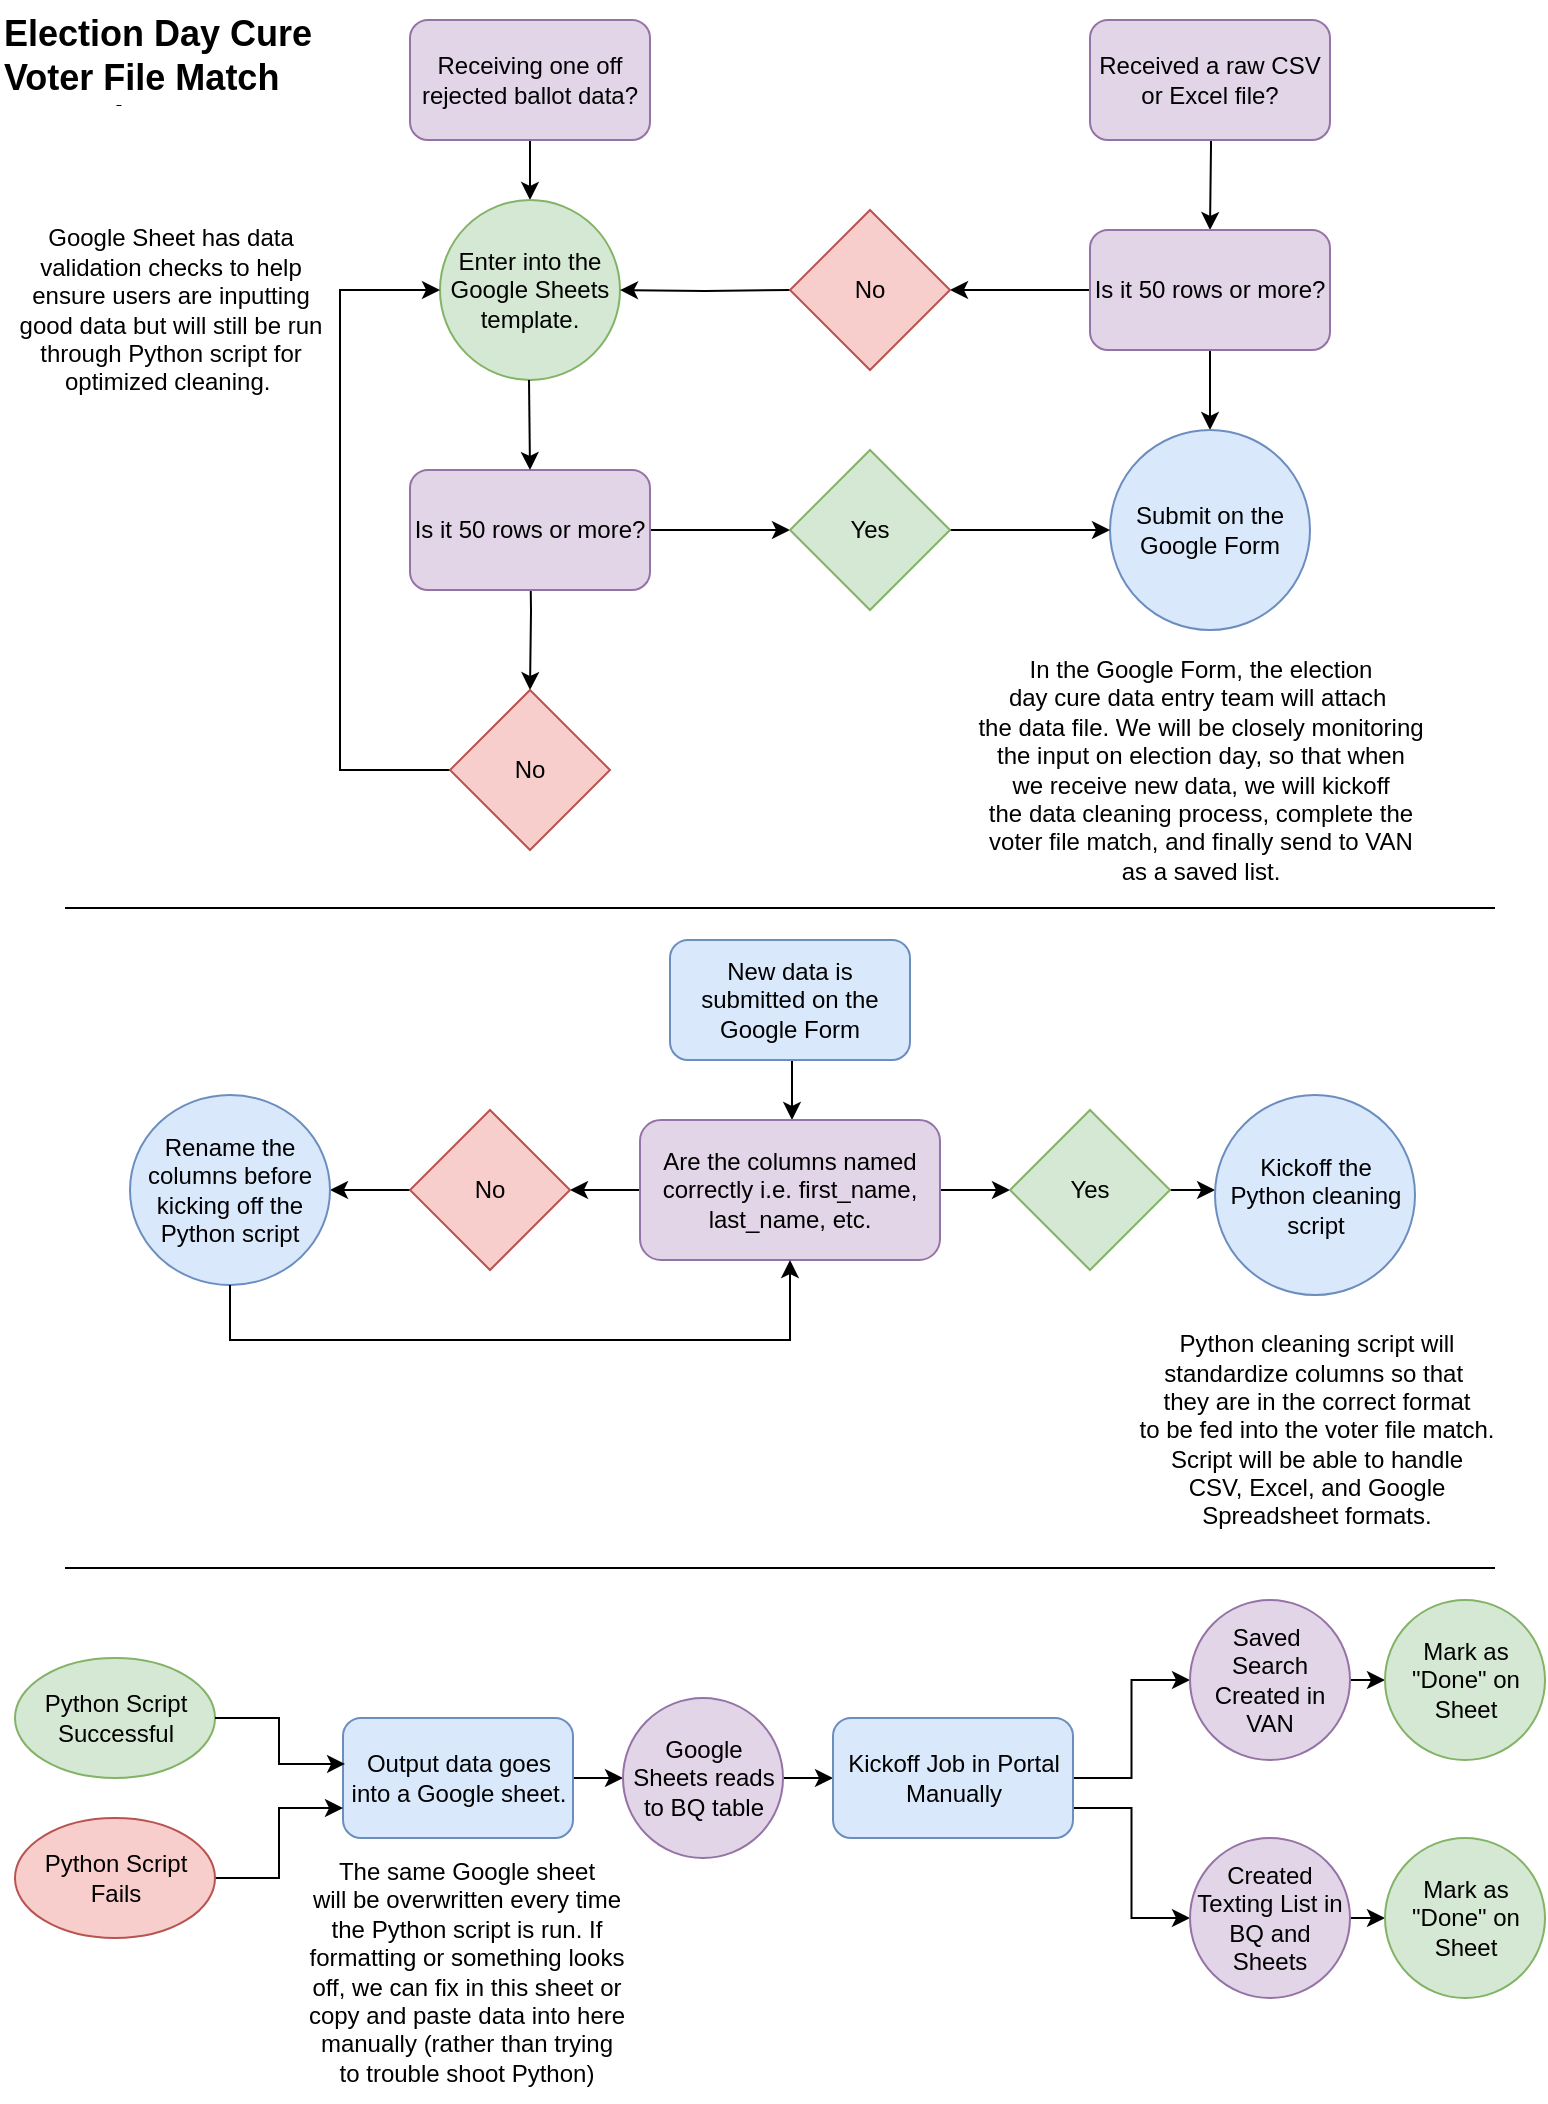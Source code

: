 <mxfile version="24.8.3">
  <diagram name="Page-1" id="qNMR5LJq7EP5DdgZM7eB">
    <mxGraphModel dx="1434" dy="819" grid="1" gridSize="10" guides="1" tooltips="1" connect="1" arrows="1" fold="1" page="1" pageScale="1" pageWidth="850" pageHeight="1100" math="0" shadow="0">
      <root>
        <mxCell id="0" />
        <mxCell id="1" parent="0" />
        <mxCell id="eHe55D351YFknPJLXxiH-4" value="" style="edgeStyle=orthogonalEdgeStyle;rounded=0;orthogonalLoop=1;jettySize=auto;html=1;" parent="1" target="eHe55D351YFknPJLXxiH-3" edge="1">
          <mxGeometry relative="1" as="geometry">
            <mxPoint x="315" y="40" as="sourcePoint" />
            <Array as="points">
              <mxPoint x="315" y="110" />
              <mxPoint x="315" y="110" />
            </Array>
          </mxGeometry>
        </mxCell>
        <mxCell id="eHe55D351YFknPJLXxiH-1" value="Receiving one off rejected ballot data?" style="rounded=1;whiteSpace=wrap;html=1;fillColor=#e1d5e7;strokeColor=#9673a6;" parent="1" vertex="1">
          <mxGeometry x="255" y="20" width="120" height="60" as="geometry" />
        </mxCell>
        <mxCell id="eHe55D351YFknPJLXxiH-20" value="" style="edgeStyle=orthogonalEdgeStyle;rounded=0;orthogonalLoop=1;jettySize=auto;html=1;" parent="1" target="eHe55D351YFknPJLXxiH-5" edge="1">
          <mxGeometry relative="1" as="geometry">
            <mxPoint x="655" y="40" as="sourcePoint" />
          </mxGeometry>
        </mxCell>
        <mxCell id="eHe55D351YFknPJLXxiH-2" value="Received a raw CSV or Excel file?" style="rounded=1;whiteSpace=wrap;html=1;fillColor=#e1d5e7;strokeColor=#9673a6;" parent="1" vertex="1">
          <mxGeometry x="595" y="20" width="120" height="60" as="geometry" />
        </mxCell>
        <mxCell id="eHe55D351YFknPJLXxiH-3" value="Enter into the Google Sheets template." style="ellipse;whiteSpace=wrap;html=1;rounded=1;fillColor=#d5e8d4;strokeColor=#82b366;" parent="1" vertex="1">
          <mxGeometry x="270" y="110" width="90" height="90" as="geometry" />
        </mxCell>
        <mxCell id="eHe55D351YFknPJLXxiH-22" value="" style="edgeStyle=orthogonalEdgeStyle;rounded=0;orthogonalLoop=1;jettySize=auto;html=1;entryX=1;entryY=0.5;entryDx=0;entryDy=0;" parent="1" source="eHe55D351YFknPJLXxiH-5" target="eHe55D351YFknPJLXxiH-37" edge="1">
          <mxGeometry relative="1" as="geometry">
            <mxPoint x="535" y="155" as="targetPoint" />
          </mxGeometry>
        </mxCell>
        <mxCell id="eHe55D351YFknPJLXxiH-30" value="" style="edgeStyle=orthogonalEdgeStyle;rounded=0;orthogonalLoop=1;jettySize=auto;html=1;" parent="1" source="eHe55D351YFknPJLXxiH-5" target="eHe55D351YFknPJLXxiH-29" edge="1">
          <mxGeometry relative="1" as="geometry" />
        </mxCell>
        <mxCell id="eHe55D351YFknPJLXxiH-5" value="Is it 50 rows or more?" style="whiteSpace=wrap;html=1;rounded=1;fillColor=#e1d5e7;strokeColor=#9673a6;" parent="1" vertex="1">
          <mxGeometry x="595" y="125" width="120" height="60" as="geometry" />
        </mxCell>
        <mxCell id="eHe55D351YFknPJLXxiH-28" value="" style="edgeStyle=orthogonalEdgeStyle;rounded=0;orthogonalLoop=1;jettySize=auto;html=1;" parent="1" target="eHe55D351YFknPJLXxiH-3" edge="1">
          <mxGeometry relative="1" as="geometry">
            <mxPoint x="445" y="155" as="sourcePoint" />
          </mxGeometry>
        </mxCell>
        <mxCell id="eHe55D351YFknPJLXxiH-29" value="Submit on the Google Form" style="ellipse;whiteSpace=wrap;html=1;rounded=1;fillColor=#dae8fc;strokeColor=#6c8ebf;" parent="1" vertex="1">
          <mxGeometry x="605" y="225" width="100" height="100" as="geometry" />
        </mxCell>
        <mxCell id="eHe55D351YFknPJLXxiH-34" value="" style="edgeStyle=orthogonalEdgeStyle;rounded=0;orthogonalLoop=1;jettySize=auto;html=1;entryX=0.5;entryY=0;entryDx=0;entryDy=0;" parent="1" target="eHe55D351YFknPJLXxiH-38" edge="1">
          <mxGeometry relative="1" as="geometry">
            <mxPoint x="315" y="345" as="targetPoint" />
            <mxPoint x="315" y="275" as="sourcePoint" />
          </mxGeometry>
        </mxCell>
        <mxCell id="eHe55D351YFknPJLXxiH-42" value="" style="edgeStyle=orthogonalEdgeStyle;rounded=0;orthogonalLoop=1;jettySize=auto;html=1;" parent="1" source="eHe55D351YFknPJLXxiH-31" target="eHe55D351YFknPJLXxiH-39" edge="1">
          <mxGeometry relative="1" as="geometry" />
        </mxCell>
        <mxCell id="eHe55D351YFknPJLXxiH-31" value="Is it 50 rows or more?" style="whiteSpace=wrap;html=1;rounded=1;fillColor=#e1d5e7;strokeColor=#9673a6;" parent="1" vertex="1">
          <mxGeometry x="255" y="245" width="120" height="60" as="geometry" />
        </mxCell>
        <mxCell id="eHe55D351YFknPJLXxiH-32" value="" style="edgeStyle=orthogonalEdgeStyle;rounded=0;orthogonalLoop=1;jettySize=auto;html=1;entryX=0.5;entryY=0;entryDx=0;entryDy=0;" parent="1" target="eHe55D351YFknPJLXxiH-31" edge="1">
          <mxGeometry relative="1" as="geometry">
            <mxPoint x="314.5" y="200" as="sourcePoint" />
            <mxPoint x="315" y="285" as="targetPoint" />
            <Array as="points" />
          </mxGeometry>
        </mxCell>
        <mxCell id="eHe55D351YFknPJLXxiH-36" value="" style="edgeStyle=orthogonalEdgeStyle;rounded=0;orthogonalLoop=1;jettySize=auto;html=1;entryX=0;entryY=0.5;entryDx=0;entryDy=0;exitX=0;exitY=0.5;exitDx=0;exitDy=0;" parent="1" source="eHe55D351YFknPJLXxiH-38" edge="1">
          <mxGeometry relative="1" as="geometry">
            <mxPoint x="285" y="455" as="sourcePoint" />
            <mxPoint x="270" y="155" as="targetPoint" />
            <Array as="points">
              <mxPoint x="220" y="395" />
              <mxPoint x="220" y="155" />
            </Array>
          </mxGeometry>
        </mxCell>
        <mxCell id="eHe55D351YFknPJLXxiH-37" value="No" style="rhombus;whiteSpace=wrap;html=1;fillColor=#f8cecc;strokeColor=#b85450;" parent="1" vertex="1">
          <mxGeometry x="445" y="115" width="80" height="80" as="geometry" />
        </mxCell>
        <mxCell id="eHe55D351YFknPJLXxiH-38" value="No" style="rhombus;whiteSpace=wrap;html=1;fillColor=#f8cecc;strokeColor=#b85450;" parent="1" vertex="1">
          <mxGeometry x="275" y="355" width="80" height="80" as="geometry" />
        </mxCell>
        <mxCell id="eHe55D351YFknPJLXxiH-43" value="" style="edgeStyle=orthogonalEdgeStyle;rounded=0;orthogonalLoop=1;jettySize=auto;html=1;" parent="1" source="eHe55D351YFknPJLXxiH-39" target="eHe55D351YFknPJLXxiH-29" edge="1">
          <mxGeometry relative="1" as="geometry" />
        </mxCell>
        <mxCell id="eHe55D351YFknPJLXxiH-39" value="Yes" style="rhombus;whiteSpace=wrap;html=1;fillColor=#d5e8d4;strokeColor=#82b366;" parent="1" vertex="1">
          <mxGeometry x="445" y="235" width="80" height="80" as="geometry" />
        </mxCell>
        <mxCell id="eHe55D351YFknPJLXxiH-45" value="&lt;div style=&quot;&quot;&gt;&lt;span style=&quot;background-color: initial;&quot;&gt;In the Google Form, the election&lt;/span&gt;&lt;/div&gt;&lt;div style=&quot;&quot;&gt;day cure &lt;span style=&quot;background-color: initial;&quot;&gt;data&amp;nbsp;&lt;/span&gt;&lt;span style=&quot;background-color: initial;&quot;&gt;entry team&amp;nbsp;&lt;/span&gt;&lt;span style=&quot;background-color: initial;&quot;&gt;will attach&amp;nbsp;&lt;/span&gt;&lt;/div&gt;&lt;div style=&quot;&quot;&gt;&lt;span style=&quot;background-color: initial;&quot;&gt;the&amp;nbsp;&lt;/span&gt;&lt;span style=&quot;background-color: initial;&quot;&gt;data file. We&amp;nbsp;&lt;/span&gt;&lt;span style=&quot;background-color: initial;&quot;&gt;will be&amp;nbsp;&lt;/span&gt;&lt;span style=&quot;background-color: initial;&quot;&gt;closely&amp;nbsp;&lt;/span&gt;&lt;span style=&quot;background-color: initial;&quot;&gt;monitoring&lt;/span&gt;&lt;/div&gt;&lt;div style=&quot;&quot;&gt;&lt;span style=&quot;background-color: initial;&quot;&gt;the i&lt;/span&gt;&lt;span style=&quot;background-color: initial;&quot;&gt;nput&amp;nbsp;&lt;/span&gt;&lt;span style=&quot;background-color: initial;&quot;&gt;on election&amp;nbsp;&lt;/span&gt;&lt;span style=&quot;background-color: initial;&quot;&gt;day, so&amp;nbsp;&lt;/span&gt;&lt;span style=&quot;background-color: initial;&quot;&gt;that when&lt;/span&gt;&lt;/div&gt;&lt;div style=&quot;&quot;&gt;&lt;span style=&quot;background-color: initial;&quot;&gt;we&amp;nbsp;&lt;/span&gt;&lt;span style=&quot;background-color: initial;&quot;&gt;receive&amp;nbsp;&lt;/span&gt;&lt;span style=&quot;background-color: initial;&quot;&gt;new data,&amp;nbsp;&lt;/span&gt;&lt;span style=&quot;background-color: initial;&quot;&gt;we will&amp;nbsp;&lt;/span&gt;&lt;span style=&quot;background-color: initial;&quot;&gt;kickoff&lt;/span&gt;&lt;/div&gt;&lt;div style=&quot;&quot;&gt;&lt;span style=&quot;background-color: initial;&quot;&gt;the data&amp;nbsp;&lt;/span&gt;&lt;span style=&quot;background-color: initial;&quot;&gt;cleaning process,&amp;nbsp;&lt;/span&gt;&lt;span style=&quot;background-color: initial;&quot;&gt;complete the&lt;/span&gt;&lt;/div&gt;&lt;div style=&quot;&quot;&gt;&lt;span style=&quot;background-color: initial;&quot;&gt;voter f&lt;/span&gt;&lt;span style=&quot;background-color: initial;&quot;&gt;ile match,&amp;nbsp;&lt;/span&gt;&lt;span style=&quot;background-color: initial;&quot;&gt;and finally&amp;nbsp;&lt;/span&gt;&lt;span style=&quot;background-color: initial;&quot;&gt;send to VAN&lt;/span&gt;&lt;/div&gt;&lt;div style=&quot;&quot;&gt;&lt;span style=&quot;background-color: initial;&quot;&gt;as a saved list.&lt;/span&gt;&lt;/div&gt;" style="text;html=1;align=center;verticalAlign=middle;resizable=0;points=[];autosize=1;strokeColor=none;fillColor=none;" parent="1" vertex="1">
          <mxGeometry x="525" y="330" width="250" height="130" as="geometry" />
        </mxCell>
        <mxCell id="eHe55D351YFknPJLXxiH-46" value="" style="line;strokeWidth=1;fillColor=none;align=left;verticalAlign=middle;spacingTop=-1;spacingLeft=3;spacingRight=3;rotatable=0;labelPosition=right;points=[];portConstraint=eastwest;strokeColor=inherit;" parent="1" vertex="1">
          <mxGeometry x="82.5" y="460" width="715" height="8" as="geometry" />
        </mxCell>
        <mxCell id="Q5jYi_wJwa7cGK_dWXh--2" value="" style="edgeStyle=orthogonalEdgeStyle;rounded=0;orthogonalLoop=1;jettySize=auto;html=1;" edge="1" parent="1" source="eHe55D351YFknPJLXxiH-49" target="Q5jYi_wJwa7cGK_dWXh--5">
          <mxGeometry relative="1" as="geometry">
            <mxPoint x="445" y="600" as="targetPoint" />
            <Array as="points">
              <mxPoint x="446" y="550" />
              <mxPoint x="446" y="550" />
            </Array>
          </mxGeometry>
        </mxCell>
        <mxCell id="eHe55D351YFknPJLXxiH-49" value="New data is submitted on the Google Form" style="rounded=1;whiteSpace=wrap;html=1;fillColor=#dae8fc;strokeColor=#6c8ebf;" parent="1" vertex="1">
          <mxGeometry x="385" y="480" width="120" height="60" as="geometry" />
        </mxCell>
        <mxCell id="Q5jYi_wJwa7cGK_dWXh--14" value="" style="edgeStyle=orthogonalEdgeStyle;rounded=0;orthogonalLoop=1;jettySize=auto;html=1;" edge="1" parent="1" source="Q5jYi_wJwa7cGK_dWXh--5" target="Q5jYi_wJwa7cGK_dWXh--13">
          <mxGeometry relative="1" as="geometry" />
        </mxCell>
        <mxCell id="Q5jYi_wJwa7cGK_dWXh--22" value="" style="edgeStyle=orthogonalEdgeStyle;rounded=0;orthogonalLoop=1;jettySize=auto;html=1;" edge="1" parent="1" source="Q5jYi_wJwa7cGK_dWXh--5" target="Q5jYi_wJwa7cGK_dWXh--6">
          <mxGeometry relative="1" as="geometry" />
        </mxCell>
        <mxCell id="Q5jYi_wJwa7cGK_dWXh--5" value="Are the columns named correctly i.e. first_name, last_name, etc." style="whiteSpace=wrap;html=1;rounded=1;fillColor=#e1d5e7;strokeColor=#9673a6;" vertex="1" parent="1">
          <mxGeometry x="370" y="570" width="150" height="70" as="geometry" />
        </mxCell>
        <mxCell id="Q5jYi_wJwa7cGK_dWXh--23" value="" style="edgeStyle=orthogonalEdgeStyle;rounded=0;orthogonalLoop=1;jettySize=auto;html=1;" edge="1" parent="1" source="Q5jYi_wJwa7cGK_dWXh--6" target="Q5jYi_wJwa7cGK_dWXh--11">
          <mxGeometry relative="1" as="geometry">
            <Array as="points">
              <mxPoint x="665" y="605" />
              <mxPoint x="665" y="605" />
            </Array>
          </mxGeometry>
        </mxCell>
        <mxCell id="Q5jYi_wJwa7cGK_dWXh--6" value="Yes" style="rhombus;whiteSpace=wrap;html=1;fillColor=#d5e8d4;strokeColor=#82b366;" vertex="1" parent="1">
          <mxGeometry x="555" y="565" width="80" height="80" as="geometry" />
        </mxCell>
        <mxCell id="Q5jYi_wJwa7cGK_dWXh--11" value="Kickoff the&lt;div&gt;Python cleaning script&lt;/div&gt;" style="ellipse;whiteSpace=wrap;html=1;rounded=1;fillColor=#dae8fc;strokeColor=#6c8ebf;" vertex="1" parent="1">
          <mxGeometry x="657.5" y="557.5" width="100" height="100" as="geometry" />
        </mxCell>
        <mxCell id="Q5jYi_wJwa7cGK_dWXh--16" value="" style="edgeStyle=orthogonalEdgeStyle;rounded=0;orthogonalLoop=1;jettySize=auto;html=1;" edge="1" parent="1" source="Q5jYi_wJwa7cGK_dWXh--13" target="Q5jYi_wJwa7cGK_dWXh--15">
          <mxGeometry relative="1" as="geometry" />
        </mxCell>
        <mxCell id="Q5jYi_wJwa7cGK_dWXh--13" value="No" style="rhombus;whiteSpace=wrap;html=1;fillColor=#f8cecc;strokeColor=#b85450;" vertex="1" parent="1">
          <mxGeometry x="255" y="565" width="80" height="80" as="geometry" />
        </mxCell>
        <mxCell id="Q5jYi_wJwa7cGK_dWXh--15" value="Rename the columns before kicking off the Python script" style="ellipse;whiteSpace=wrap;html=1;fillColor=#dae8fc;strokeColor=#6c8ebf;" vertex="1" parent="1">
          <mxGeometry x="115" y="557.5" width="100" height="95" as="geometry" />
        </mxCell>
        <mxCell id="Q5jYi_wJwa7cGK_dWXh--18" style="edgeStyle=orthogonalEdgeStyle;rounded=0;orthogonalLoop=1;jettySize=auto;html=1;exitX=0.5;exitY=1;exitDx=0;exitDy=0;" edge="1" parent="1" source="Q5jYi_wJwa7cGK_dWXh--15">
          <mxGeometry relative="1" as="geometry">
            <mxPoint x="445" y="640" as="targetPoint" />
            <Array as="points">
              <mxPoint x="165" y="680" />
              <mxPoint x="445" y="680" />
            </Array>
          </mxGeometry>
        </mxCell>
        <mxCell id="Q5jYi_wJwa7cGK_dWXh--20" value="Python cleaning script will&lt;div&gt;standardize columns so that&amp;nbsp;&lt;/div&gt;&lt;div&gt;they are in the correct format&lt;/div&gt;&lt;div&gt;to be fed into the voter file match.&lt;/div&gt;&lt;div&gt;Script will be able to handle&lt;/div&gt;&lt;div&gt;CSV,&amp;nbsp;&lt;span style=&quot;background-color: initial;&quot;&gt;Excel, and Google&lt;/span&gt;&lt;/div&gt;&lt;div&gt;Spreadsheet formats.&lt;/div&gt;" style="text;html=1;align=center;verticalAlign=middle;resizable=0;points=[];autosize=1;strokeColor=none;fillColor=none;" vertex="1" parent="1">
          <mxGeometry x="607.5" y="670" width="200" height="110" as="geometry" />
        </mxCell>
        <mxCell id="Q5jYi_wJwa7cGK_dWXh--24" value="" style="line;strokeWidth=1;fillColor=none;align=left;verticalAlign=middle;spacingTop=-1;spacingLeft=3;spacingRight=3;rotatable=0;labelPosition=right;points=[];portConstraint=eastwest;strokeColor=inherit;" vertex="1" parent="1">
          <mxGeometry x="82.5" y="790" width="715" height="8" as="geometry" />
        </mxCell>
        <mxCell id="Q5jYi_wJwa7cGK_dWXh--41" value="" style="edgeStyle=orthogonalEdgeStyle;rounded=0;orthogonalLoop=1;jettySize=auto;html=1;" edge="1" parent="1" source="Q5jYi_wJwa7cGK_dWXh--25" target="Q5jYi_wJwa7cGK_dWXh--40">
          <mxGeometry relative="1" as="geometry" />
        </mxCell>
        <mxCell id="Q5jYi_wJwa7cGK_dWXh--25" value="Output data goes into a Google sheet." style="rounded=1;whiteSpace=wrap;html=1;fillColor=#dae8fc;strokeColor=#6c8ebf;" vertex="1" parent="1">
          <mxGeometry x="221.5" y="869" width="115" height="60" as="geometry" />
        </mxCell>
        <mxCell id="Q5jYi_wJwa7cGK_dWXh--26" value="The same Google sheet&lt;div&gt;will be overwritten every time&lt;/div&gt;&lt;div&gt;the Python script is run. If&lt;/div&gt;&lt;div&gt;formatting or something looks&lt;/div&gt;&lt;div&gt;off, we can fix in this sheet or&lt;/div&gt;&lt;div&gt;copy&amp;nbsp;&lt;span style=&quot;background-color: initial;&quot;&gt;and paste data into here&lt;/span&gt;&lt;/div&gt;&lt;div&gt;&lt;span style=&quot;background-color: initial;&quot;&gt;manually&amp;nbsp;&lt;/span&gt;&lt;span style=&quot;background-color: initial;&quot;&gt;(rather than trying&lt;/span&gt;&lt;/div&gt;&lt;div&gt;&lt;span style=&quot;background-color: initial;&quot;&gt;to trouble&amp;nbsp;&lt;/span&gt;&lt;span style=&quot;background-color: initial;&quot;&gt;shoot Python)&lt;/span&gt;&lt;/div&gt;" style="text;html=1;align=center;verticalAlign=middle;resizable=0;points=[];autosize=1;strokeColor=none;fillColor=none;" vertex="1" parent="1">
          <mxGeometry x="192.5" y="931" width="180" height="130" as="geometry" />
        </mxCell>
        <mxCell id="Q5jYi_wJwa7cGK_dWXh--32" value="Python Script Successful" style="ellipse;whiteSpace=wrap;html=1;fillColor=#d5e8d4;strokeColor=#82b366;" vertex="1" parent="1">
          <mxGeometry x="57.5" y="839" width="100" height="60" as="geometry" />
        </mxCell>
        <mxCell id="Q5jYi_wJwa7cGK_dWXh--38" style="edgeStyle=orthogonalEdgeStyle;rounded=0;orthogonalLoop=1;jettySize=auto;html=1;exitX=1;exitY=0.5;exitDx=0;exitDy=0;entryX=0;entryY=0.75;entryDx=0;entryDy=0;" edge="1" parent="1" source="Q5jYi_wJwa7cGK_dWXh--33" target="Q5jYi_wJwa7cGK_dWXh--25">
          <mxGeometry relative="1" as="geometry" />
        </mxCell>
        <mxCell id="Q5jYi_wJwa7cGK_dWXh--33" value="Python Script Fails" style="ellipse;whiteSpace=wrap;html=1;fillColor=#f8cecc;strokeColor=#b85450;" vertex="1" parent="1">
          <mxGeometry x="57.5" y="919" width="100" height="60" as="geometry" />
        </mxCell>
        <mxCell id="Q5jYi_wJwa7cGK_dWXh--39" style="edgeStyle=orthogonalEdgeStyle;rounded=0;orthogonalLoop=1;jettySize=auto;html=1;exitX=1;exitY=0.5;exitDx=0;exitDy=0;entryX=0.009;entryY=0.383;entryDx=0;entryDy=0;entryPerimeter=0;" edge="1" parent="1" source="Q5jYi_wJwa7cGK_dWXh--32" target="Q5jYi_wJwa7cGK_dWXh--25">
          <mxGeometry relative="1" as="geometry">
            <mxPoint x="282.5" y="893" as="targetPoint" />
          </mxGeometry>
        </mxCell>
        <mxCell id="Q5jYi_wJwa7cGK_dWXh--45" value="" style="edgeStyle=orthogonalEdgeStyle;rounded=0;orthogonalLoop=1;jettySize=auto;html=1;" edge="1" parent="1" source="Q5jYi_wJwa7cGK_dWXh--40" target="Q5jYi_wJwa7cGK_dWXh--44">
          <mxGeometry relative="1" as="geometry" />
        </mxCell>
        <mxCell id="Q5jYi_wJwa7cGK_dWXh--40" value="Google Sheets reads to BQ table" style="ellipse;whiteSpace=wrap;html=1;fillColor=#e1d5e7;strokeColor=#9673a6;rounded=1;" vertex="1" parent="1">
          <mxGeometry x="361.5" y="859" width="80" height="80" as="geometry" />
        </mxCell>
        <mxCell id="Q5jYi_wJwa7cGK_dWXh--48" value="" style="edgeStyle=orthogonalEdgeStyle;rounded=0;orthogonalLoop=1;jettySize=auto;html=1;" edge="1" parent="1" source="Q5jYi_wJwa7cGK_dWXh--44" target="Q5jYi_wJwa7cGK_dWXh--47">
          <mxGeometry relative="1" as="geometry" />
        </mxCell>
        <mxCell id="Q5jYi_wJwa7cGK_dWXh--60" style="edgeStyle=orthogonalEdgeStyle;rounded=0;orthogonalLoop=1;jettySize=auto;html=1;exitX=1;exitY=0.75;exitDx=0;exitDy=0;entryX=0;entryY=0.5;entryDx=0;entryDy=0;" edge="1" parent="1" source="Q5jYi_wJwa7cGK_dWXh--44" target="Q5jYi_wJwa7cGK_dWXh--57">
          <mxGeometry relative="1" as="geometry" />
        </mxCell>
        <mxCell id="Q5jYi_wJwa7cGK_dWXh--44" value="Kickoff Job in Portal Manually" style="whiteSpace=wrap;html=1;fillColor=#dae8fc;strokeColor=#6c8ebf;rounded=1;" vertex="1" parent="1">
          <mxGeometry x="466.5" y="869" width="120" height="60" as="geometry" />
        </mxCell>
        <mxCell id="Q5jYi_wJwa7cGK_dWXh--62" style="edgeStyle=orthogonalEdgeStyle;rounded=0;orthogonalLoop=1;jettySize=auto;html=1;exitX=1;exitY=0.5;exitDx=0;exitDy=0;entryX=0;entryY=0.5;entryDx=0;entryDy=0;" edge="1" parent="1" source="Q5jYi_wJwa7cGK_dWXh--47" target="Q5jYi_wJwa7cGK_dWXh--51">
          <mxGeometry relative="1" as="geometry" />
        </mxCell>
        <mxCell id="Q5jYi_wJwa7cGK_dWXh--47" value="Saved&amp;nbsp;&lt;div&gt;Search Created in VAN&lt;/div&gt;" style="ellipse;whiteSpace=wrap;html=1;fillColor=#e1d5e7;strokeColor=#9673a6;rounded=1;" vertex="1" parent="1">
          <mxGeometry x="645" y="810" width="80" height="80" as="geometry" />
        </mxCell>
        <mxCell id="Q5jYi_wJwa7cGK_dWXh--51" value="Mark as &quot;Done&quot; on Sheet" style="ellipse;whiteSpace=wrap;html=1;fillColor=#d5e8d4;strokeColor=#82b366;rounded=1;" vertex="1" parent="1">
          <mxGeometry x="742.5" y="810" width="80" height="80" as="geometry" />
        </mxCell>
        <mxCell id="Q5jYi_wJwa7cGK_dWXh--55" value="&lt;h3 style=&quot;margin-top: 0px;&quot;&gt;&lt;font style=&quot;font-size: 18px;&quot;&gt;Election Day Cure Voter File Match Data Flow&lt;/font&gt;&lt;/h3&gt;" style="text;html=1;whiteSpace=wrap;overflow=hidden;rounded=0;strokeWidth=0;align=left;" vertex="1" parent="1">
          <mxGeometry x="50" y="10" width="180" height="50" as="geometry" />
        </mxCell>
        <mxCell id="Q5jYi_wJwa7cGK_dWXh--56" value="Google Sheet has data&lt;div&gt;validation&amp;nbsp;&lt;span style=&quot;background-color: initial;&quot;&gt;checks&amp;nbsp;&lt;/span&gt;&lt;span style=&quot;background-color: initial;&quot;&gt;to help&lt;/span&gt;&lt;/div&gt;&lt;div&gt;&lt;span style=&quot;background-color: initial;&quot;&gt;ensure users are inputting&lt;/span&gt;&lt;/div&gt;&lt;div&gt;&lt;span style=&quot;background-color: initial;&quot;&gt;good data but will still be run&lt;/span&gt;&lt;/div&gt;&lt;div&gt;&lt;span style=&quot;background-color: initial;&quot;&gt;through Python script for&lt;/span&gt;&lt;/div&gt;&lt;div&gt;&lt;span style=&quot;background-color: initial;&quot;&gt;optimized cleaning.&amp;nbsp;&lt;/span&gt;&lt;/div&gt;" style="text;html=1;align=center;verticalAlign=middle;resizable=0;points=[];autosize=1;strokeColor=none;fillColor=none;" vertex="1" parent="1">
          <mxGeometry x="50" y="115" width="170" height="100" as="geometry" />
        </mxCell>
        <mxCell id="Q5jYi_wJwa7cGK_dWXh--63" style="edgeStyle=orthogonalEdgeStyle;rounded=0;orthogonalLoop=1;jettySize=auto;html=1;exitX=1;exitY=0.5;exitDx=0;exitDy=0;entryX=0;entryY=0.5;entryDx=0;entryDy=0;" edge="1" parent="1" source="Q5jYi_wJwa7cGK_dWXh--57" target="Q5jYi_wJwa7cGK_dWXh--58">
          <mxGeometry relative="1" as="geometry" />
        </mxCell>
        <mxCell id="Q5jYi_wJwa7cGK_dWXh--57" value="Created Texting List in BQ and Sheets" style="ellipse;whiteSpace=wrap;html=1;fillColor=#e1d5e7;strokeColor=#9673a6;rounded=1;" vertex="1" parent="1">
          <mxGeometry x="645" y="929" width="80" height="80" as="geometry" />
        </mxCell>
        <mxCell id="Q5jYi_wJwa7cGK_dWXh--58" value="Mark as &quot;Done&quot; on Sheet" style="ellipse;whiteSpace=wrap;html=1;fillColor=#d5e8d4;strokeColor=#82b366;rounded=1;" vertex="1" parent="1">
          <mxGeometry x="742.5" y="929" width="80" height="80" as="geometry" />
        </mxCell>
      </root>
    </mxGraphModel>
  </diagram>
</mxfile>
